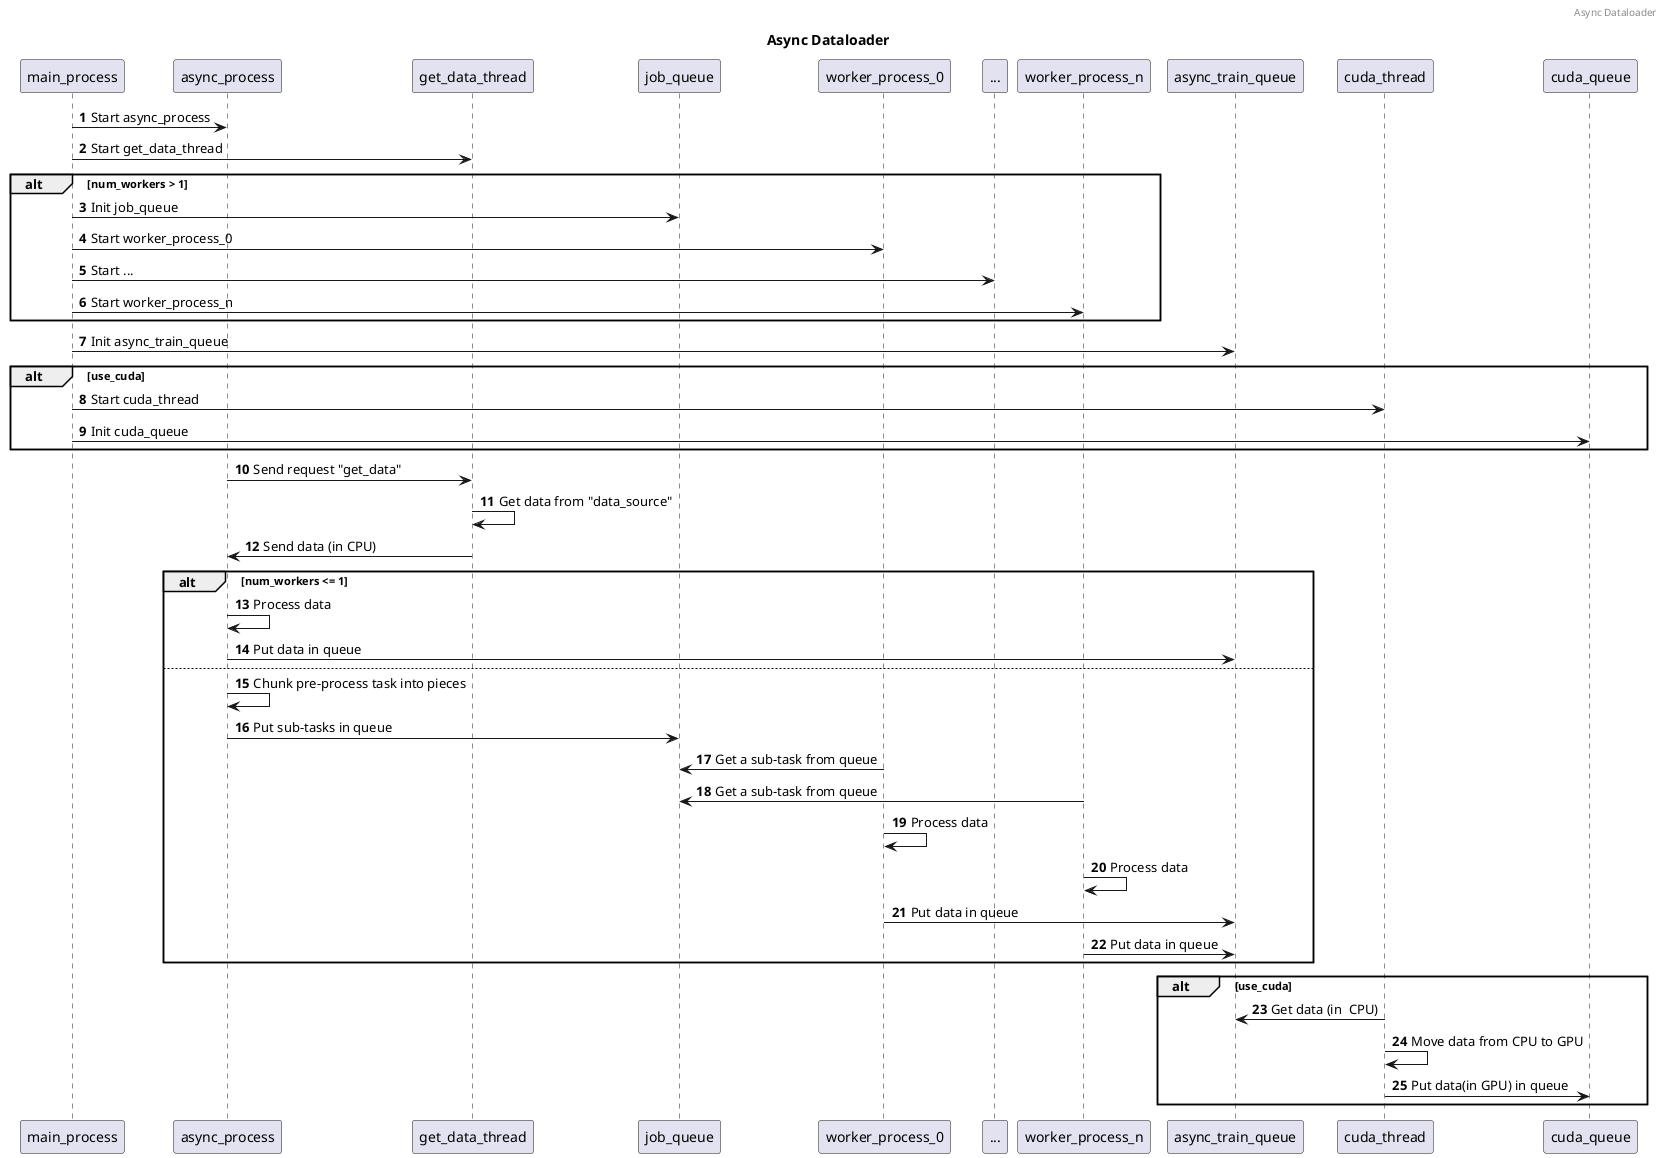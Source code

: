 @startuml async_dataloader
header Async Dataloader
title Async Dataloader

participant main_process
participant async_process
participant get_data_thread
participant job_queue
participant worker_process_0
participant ...
participant worker_process_n
participant async_train_queue
participant cuda_thread
participant cuda_queue
autonumber

main_process -> async_process: Start async_process
main_process -> get_data_thread: Start get_data_thread
alt num_workers > 1
    main_process -> job_queue: Init job_queue
    main_process -> worker_process_0: Start worker_process_0
    main_process -> ...: Start ...
    main_process -> worker_process_n: Start worker_process_n
end
main_process -> async_train_queue: Init async_train_queue
alt use_cuda
    main_process -> cuda_thread: Start cuda_thread
    main_process -> cuda_queue: Init cuda_queue
end

async_process -> get_data_thread: Send request "get_data"
get_data_thread -> get_data_thread: Get data from "data_source"
get_data_thread -> async_process: Send data (in CPU)

alt num_workers <= 1
    async_process -> async_process: Process data
    async_process -> async_train_queue: Put data in queue
else
    async_process -> async_process: Chunk pre-process task into pieces
    async_process -> job_queue: Put sub-tasks in queue
    worker_process_0 -> job_queue: Get a sub-task from queue
    worker_process_n -> job_queue: Get a sub-task from queue
    worker_process_0 -> worker_process_0: Process data
    worker_process_n -> worker_process_n: Process data
    worker_process_0 -> async_train_queue: Put data in queue
    worker_process_n -> async_train_queue: Put data in queue
end

alt use_cuda
    cuda_thread -> async_train_queue: Get data (in  CPU)
    cuda_thread -> cuda_thread: Move data from CPU to GPU
    cuda_thread -> cuda_queue: Put data(in GPU) in queue
end

@enduml
